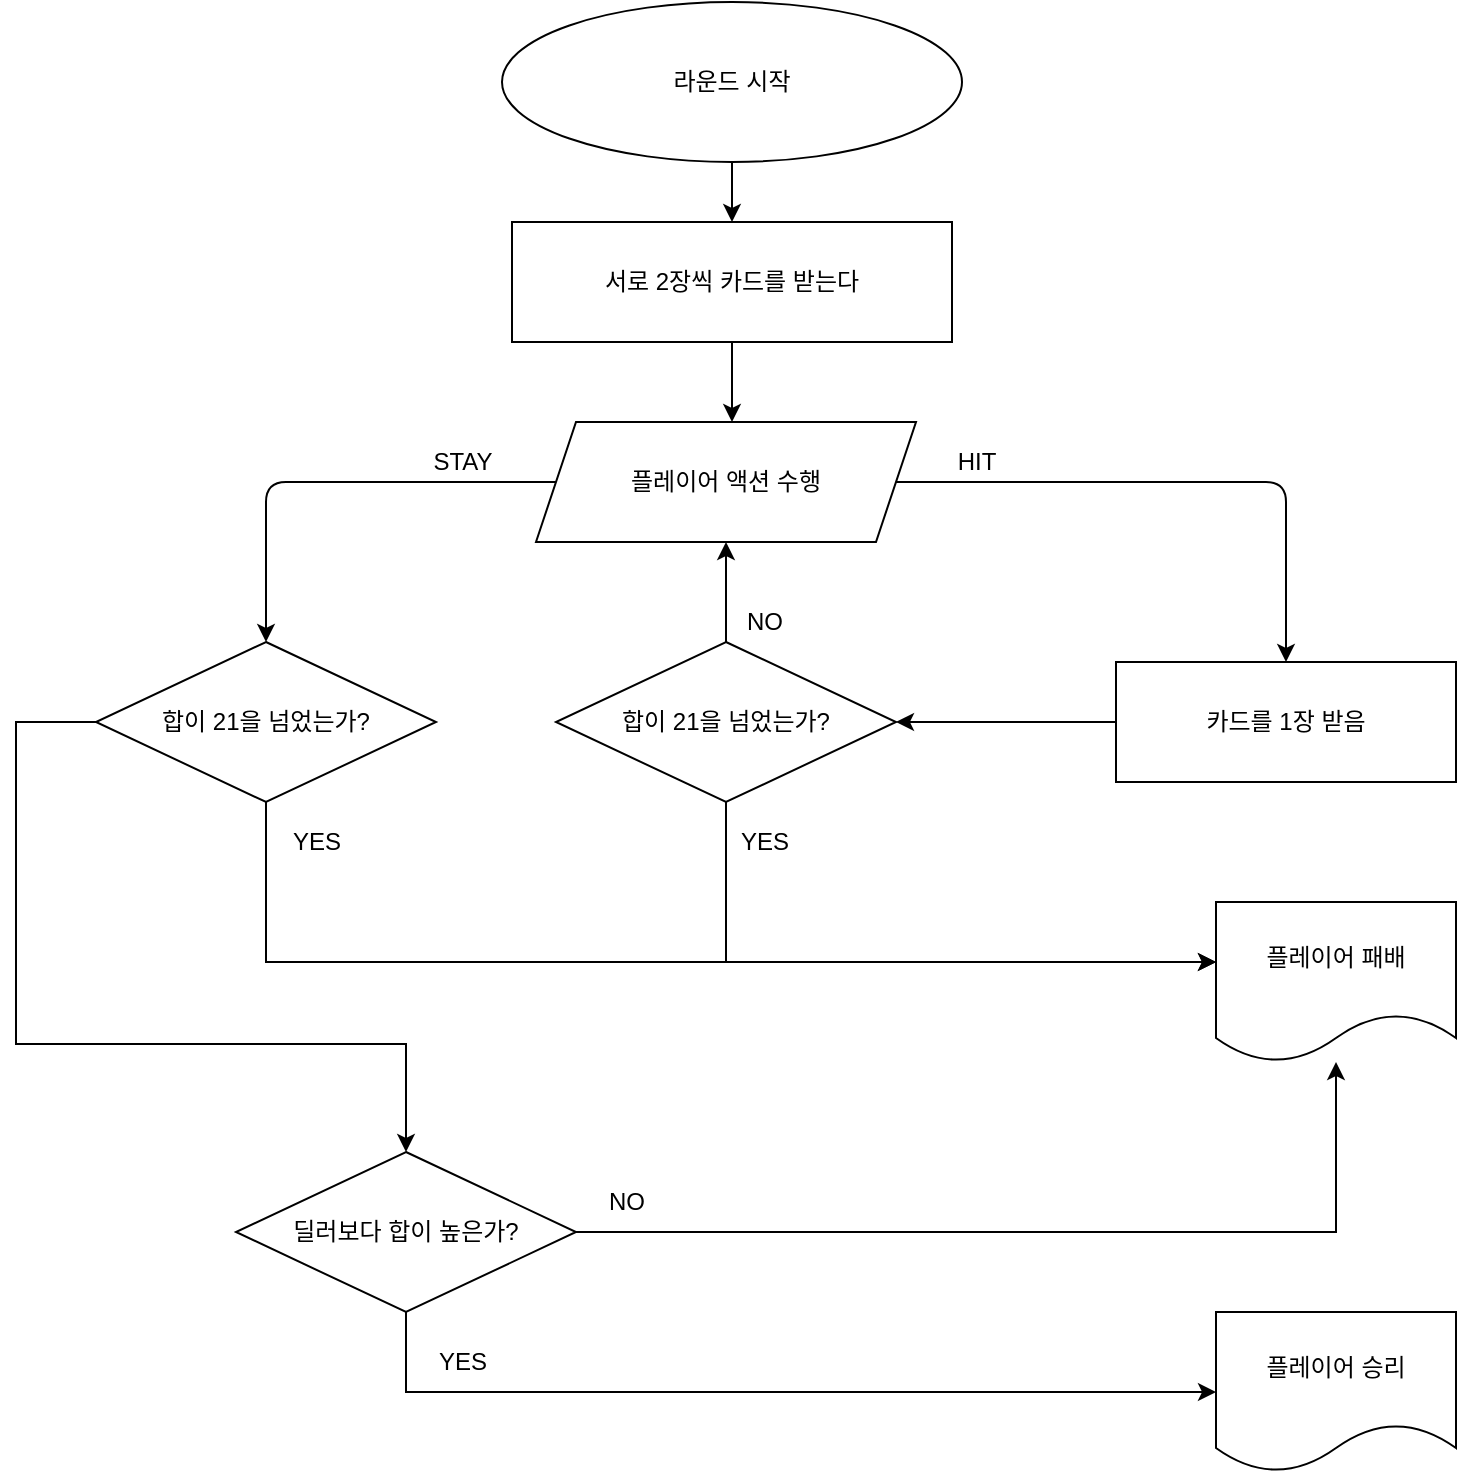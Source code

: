 <mxfile version="13.6.5" type="github"><diagram id="SZzoiSN_OJ3JB-Tvaes3" name="Page-1"><mxGraphModel dx="1422" dy="794" grid="1" gridSize="10" guides="1" tooltips="1" connect="1" arrows="1" fold="1" page="1" pageScale="1" pageWidth="827" pageHeight="1169" math="0" shadow="0"><root><mxCell id="0"/><mxCell id="1" parent="0"/><mxCell id="bTTepjC0mgRM0_KY9mRd-34" value="" style="edgeStyle=orthogonalEdgeStyle;curved=0;rounded=1;sketch=0;orthogonalLoop=1;jettySize=auto;html=1;" parent="1" source="bTTepjC0mgRM0_KY9mRd-1" target="bTTepjC0mgRM0_KY9mRd-33" edge="1"><mxGeometry relative="1" as="geometry"/></mxCell><mxCell id="bTTepjC0mgRM0_KY9mRd-1" value="라운드 시작" style="ellipse;whiteSpace=wrap;html=1;rounded=0;sketch=0;" parent="1" vertex="1"><mxGeometry x="283" y="10" width="230" height="80" as="geometry"/></mxCell><mxCell id="bTTepjC0mgRM0_KY9mRd-35" value="" style="edgeStyle=orthogonalEdgeStyle;curved=0;rounded=1;sketch=0;orthogonalLoop=1;jettySize=auto;html=1;" parent="1" source="bTTepjC0mgRM0_KY9mRd-33" edge="1"><mxGeometry relative="1" as="geometry"><mxPoint x="398" y="220.0" as="targetPoint"/></mxGeometry></mxCell><mxCell id="bTTepjC0mgRM0_KY9mRd-33" value="서로 2장씩 카드를 받는다" style="rounded=0;whiteSpace=wrap;html=1;sketch=0;" parent="1" vertex="1"><mxGeometry x="288" y="120" width="220" height="60" as="geometry"/></mxCell><mxCell id="bTTepjC0mgRM0_KY9mRd-68" style="edgeStyle=orthogonalEdgeStyle;curved=0;rounded=1;sketch=0;orthogonalLoop=1;jettySize=auto;html=1;" parent="1" source="bTTepjC0mgRM0_KY9mRd-58" target="bTTepjC0mgRM0_KY9mRd-65" edge="1"><mxGeometry relative="1" as="geometry"/></mxCell><mxCell id="bTTepjC0mgRM0_KY9mRd-70" value="" style="edgeStyle=orthogonalEdgeStyle;curved=0;rounded=1;sketch=0;orthogonalLoop=1;jettySize=auto;html=1;" parent="1" source="bTTepjC0mgRM0_KY9mRd-58" target="bTTepjC0mgRM0_KY9mRd-69" edge="1"><mxGeometry relative="1" as="geometry"><Array as="points"><mxPoint x="165" y="250"/></Array></mxGeometry></mxCell><mxCell id="bTTepjC0mgRM0_KY9mRd-58" value="플레이어 액션 수행" style="shape=parallelogram;perimeter=parallelogramPerimeter;whiteSpace=wrap;html=1;fixedSize=1;rounded=0;sketch=0;" parent="1" vertex="1"><mxGeometry x="300" y="220" width="190" height="60" as="geometry"/></mxCell><mxCell id="PEIPbk3umkVIezuHQ5S2-3" style="edgeStyle=orthogonalEdgeStyle;rounded=0;orthogonalLoop=1;jettySize=auto;html=1;" parent="1" source="bTTepjC0mgRM0_KY9mRd-65" target="PEIPbk3umkVIezuHQ5S2-2" edge="1"><mxGeometry relative="1" as="geometry"/></mxCell><mxCell id="bTTepjC0mgRM0_KY9mRd-65" value="카드를 1장 받음" style="whiteSpace=wrap;html=1;rounded=0;sketch=0;" parent="1" vertex="1"><mxGeometry x="590" y="340" width="170" height="60" as="geometry"/></mxCell><mxCell id="PEIPbk3umkVIezuHQ5S2-12" style="edgeStyle=orthogonalEdgeStyle;rounded=0;orthogonalLoop=1;jettySize=auto;html=1;" parent="1" source="bTTepjC0mgRM0_KY9mRd-69" target="PEIPbk3umkVIezuHQ5S2-6" edge="1"><mxGeometry relative="1" as="geometry"><Array as="points"><mxPoint x="165" y="490"/></Array></mxGeometry></mxCell><mxCell id="PEIPbk3umkVIezuHQ5S2-16" style="edgeStyle=orthogonalEdgeStyle;rounded=0;orthogonalLoop=1;jettySize=auto;html=1;" parent="1" source="bTTepjC0mgRM0_KY9mRd-69" target="PEIPbk3umkVIezuHQ5S2-14" edge="1"><mxGeometry relative="1" as="geometry"><mxPoint x="40" y="600" as="targetPoint"/><Array as="points"><mxPoint x="40" y="370"/><mxPoint x="40" y="531"/><mxPoint x="235" y="531"/></Array></mxGeometry></mxCell><mxCell id="bTTepjC0mgRM0_KY9mRd-69" value="합이 21을 넘었는가?" style="rhombus;whiteSpace=wrap;html=1;rounded=0;sketch=0;" parent="1" vertex="1"><mxGeometry x="80" y="330" width="170" height="80" as="geometry"/></mxCell><mxCell id="PEIPbk3umkVIezuHQ5S2-4" style="edgeStyle=orthogonalEdgeStyle;rounded=0;orthogonalLoop=1;jettySize=auto;html=1;" parent="1" source="PEIPbk3umkVIezuHQ5S2-2" target="bTTepjC0mgRM0_KY9mRd-58" edge="1"><mxGeometry relative="1" as="geometry"/></mxCell><mxCell id="PEIPbk3umkVIezuHQ5S2-7" value="" style="edgeStyle=orthogonalEdgeStyle;rounded=0;orthogonalLoop=1;jettySize=auto;html=1;" parent="1" source="PEIPbk3umkVIezuHQ5S2-2" target="PEIPbk3umkVIezuHQ5S2-6" edge="1"><mxGeometry relative="1" as="geometry"><Array as="points"><mxPoint x="395" y="490"/></Array></mxGeometry></mxCell><mxCell id="PEIPbk3umkVIezuHQ5S2-2" value="합이 21을 넘었는가?" style="rhombus;whiteSpace=wrap;html=1;rounded=0;sketch=0;" parent="1" vertex="1"><mxGeometry x="310" y="330" width="170" height="80" as="geometry"/></mxCell><mxCell id="PEIPbk3umkVIezuHQ5S2-6" value="플레이어 패배" style="shape=document;whiteSpace=wrap;html=1;boundedLbl=1;rounded=0;sketch=0;" parent="1" vertex="1"><mxGeometry x="640" y="460" width="120" height="80" as="geometry"/></mxCell><mxCell id="PEIPbk3umkVIezuHQ5S2-8" value="NO" style="text;html=1;align=center;verticalAlign=middle;resizable=0;points=[];autosize=1;" parent="1" vertex="1"><mxGeometry x="399" y="310" width="30" height="20" as="geometry"/></mxCell><mxCell id="PEIPbk3umkVIezuHQ5S2-9" value="YES" style="text;html=1;align=center;verticalAlign=middle;resizable=0;points=[];autosize=1;" parent="1" vertex="1"><mxGeometry x="394" y="420" width="40" height="20" as="geometry"/></mxCell><mxCell id="PEIPbk3umkVIezuHQ5S2-10" value="STAY" style="text;html=1;align=center;verticalAlign=middle;resizable=0;points=[];autosize=1;" parent="1" vertex="1"><mxGeometry x="238" y="230" width="50" height="20" as="geometry"/></mxCell><mxCell id="PEIPbk3umkVIezuHQ5S2-11" value="HIT" style="text;html=1;align=center;verticalAlign=middle;resizable=0;points=[];autosize=1;" parent="1" vertex="1"><mxGeometry x="505" y="230" width="30" height="20" as="geometry"/></mxCell><mxCell id="PEIPbk3umkVIezuHQ5S2-13" value="YES" style="text;html=1;align=center;verticalAlign=middle;resizable=0;points=[];autosize=1;" parent="1" vertex="1"><mxGeometry x="170" y="420" width="40" height="20" as="geometry"/></mxCell><mxCell id="PEIPbk3umkVIezuHQ5S2-20" value="" style="edgeStyle=orthogonalEdgeStyle;rounded=0;orthogonalLoop=1;jettySize=auto;html=1;" parent="1" source="PEIPbk3umkVIezuHQ5S2-14" target="PEIPbk3umkVIezuHQ5S2-19" edge="1"><mxGeometry relative="1" as="geometry"><mxPoint x="440" y="700" as="sourcePoint"/><Array as="points"><mxPoint x="235" y="705"/></Array></mxGeometry></mxCell><mxCell id="PEIPbk3umkVIezuHQ5S2-21" style="edgeStyle=orthogonalEdgeStyle;rounded=0;orthogonalLoop=1;jettySize=auto;html=1;" parent="1" source="PEIPbk3umkVIezuHQ5S2-14" target="PEIPbk3umkVIezuHQ5S2-6" edge="1"><mxGeometry relative="1" as="geometry"/></mxCell><mxCell id="PEIPbk3umkVIezuHQ5S2-14" value="딜러보다 합이 높은가?" style="rhombus;whiteSpace=wrap;html=1;rounded=0;sketch=0;" parent="1" vertex="1"><mxGeometry x="150" y="585" width="170" height="80" as="geometry"/></mxCell><mxCell id="PEIPbk3umkVIezuHQ5S2-19" value="플레이어 승리" style="shape=document;whiteSpace=wrap;html=1;boundedLbl=1;rounded=0;sketch=0;" parent="1" vertex="1"><mxGeometry x="640" y="665" width="120" height="80" as="geometry"/></mxCell><mxCell id="PEIPbk3umkVIezuHQ5S2-22" value="NO" style="text;html=1;align=center;verticalAlign=middle;resizable=0;points=[];autosize=1;" parent="1" vertex="1"><mxGeometry x="330" y="600" width="30" height="20" as="geometry"/></mxCell><mxCell id="PEIPbk3umkVIezuHQ5S2-23" value="YES" style="text;html=1;align=center;verticalAlign=middle;resizable=0;points=[];autosize=1;" parent="1" vertex="1"><mxGeometry x="243" y="680" width="40" height="20" as="geometry"/></mxCell></root></mxGraphModel></diagram></mxfile>